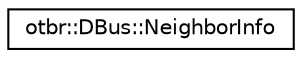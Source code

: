 digraph "Graphical Class Hierarchy"
{
  edge [fontname="Helvetica",fontsize="10",labelfontname="Helvetica",labelfontsize="10"];
  node [fontname="Helvetica",fontsize="10",shape=record];
  rankdir="LR";
  Node0 [label="otbr::DBus::NeighborInfo",height=0.2,width=0.4,color="black", fillcolor="white", style="filled",URL="$d2/d47/structotbr_1_1DBus_1_1NeighborInfo.html"];
}
